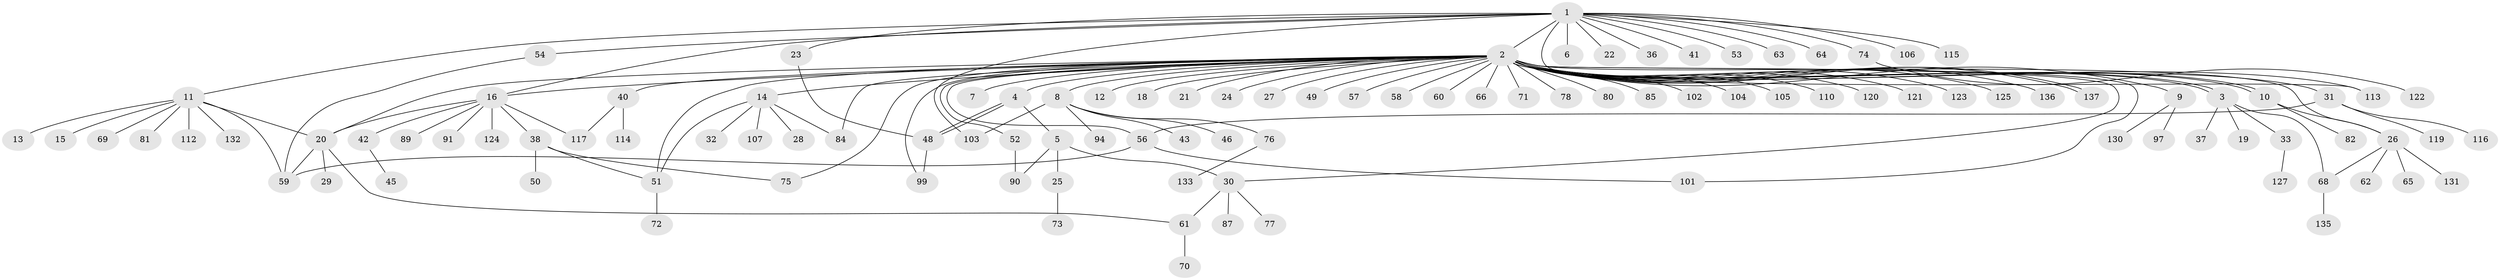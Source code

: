 // Generated by graph-tools (version 1.1) at 2025/23/03/03/25 07:23:53]
// undirected, 111 vertices, 136 edges
graph export_dot {
graph [start="1"]
  node [color=gray90,style=filled];
  1 [super="+44"];
  2 [super="+126"];
  3 [super="+100"];
  4;
  5;
  6 [super="+111"];
  7;
  8 [super="+34"];
  9 [super="+93"];
  10 [super="+79"];
  11 [super="+17"];
  12;
  13;
  14 [super="+83"];
  15 [super="+39"];
  16 [super="+55"];
  18;
  19;
  20 [super="+35"];
  21;
  22;
  23;
  24;
  25;
  26 [super="+95"];
  27;
  28;
  29 [super="+86"];
  30 [super="+47"];
  31 [super="+67"];
  32;
  33;
  36;
  37;
  38;
  40;
  41;
  42;
  43;
  45 [super="+129"];
  46;
  48 [super="+98"];
  49;
  50 [super="+109"];
  51 [super="+92"];
  52 [super="+96"];
  53;
  54;
  56;
  57;
  58;
  59;
  60;
  61;
  62;
  63;
  64;
  65;
  66;
  68;
  69;
  70;
  71;
  72;
  73 [super="+88"];
  74;
  75 [super="+108"];
  76 [super="+128"];
  77;
  78;
  80;
  81;
  82;
  84 [super="+118"];
  85;
  87;
  89;
  90;
  91;
  94;
  97;
  99;
  101;
  102;
  103;
  104;
  105;
  106;
  107;
  110;
  112;
  113;
  114;
  115;
  116;
  117;
  119;
  120;
  121;
  122;
  123;
  124;
  125;
  127;
  130;
  131 [super="+134"];
  132;
  133;
  135;
  136;
  137;
  1 -- 2 [weight=2];
  1 -- 6 [weight=2];
  1 -- 11;
  1 -- 16;
  1 -- 22;
  1 -- 23;
  1 -- 36;
  1 -- 41;
  1 -- 53;
  1 -- 54;
  1 -- 63;
  1 -- 64;
  1 -- 74;
  1 -- 103;
  1 -- 106;
  1 -- 113;
  1 -- 115;
  2 -- 3;
  2 -- 3;
  2 -- 4;
  2 -- 7;
  2 -- 8;
  2 -- 9;
  2 -- 10;
  2 -- 10;
  2 -- 12;
  2 -- 14;
  2 -- 16;
  2 -- 18;
  2 -- 20 [weight=2];
  2 -- 21;
  2 -- 24;
  2 -- 26 [weight=2];
  2 -- 27;
  2 -- 30;
  2 -- 31 [weight=2];
  2 -- 40;
  2 -- 49;
  2 -- 51;
  2 -- 52;
  2 -- 56;
  2 -- 57;
  2 -- 58;
  2 -- 60;
  2 -- 66;
  2 -- 71;
  2 -- 75;
  2 -- 78;
  2 -- 80;
  2 -- 85;
  2 -- 99;
  2 -- 101;
  2 -- 102;
  2 -- 104;
  2 -- 105;
  2 -- 110;
  2 -- 113;
  2 -- 120;
  2 -- 121;
  2 -- 123;
  2 -- 125;
  2 -- 136;
  2 -- 137;
  2 -- 137;
  2 -- 84;
  3 -- 19;
  3 -- 33;
  3 -- 37;
  3 -- 68;
  4 -- 5;
  4 -- 48;
  4 -- 48;
  5 -- 25;
  5 -- 30;
  5 -- 90;
  8 -- 43;
  8 -- 76;
  8 -- 94;
  8 -- 103;
  8 -- 46;
  9 -- 130;
  9 -- 97;
  10 -- 82;
  10 -- 26;
  11 -- 13;
  11 -- 15;
  11 -- 20;
  11 -- 59;
  11 -- 69;
  11 -- 81;
  11 -- 112;
  11 -- 132;
  14 -- 28;
  14 -- 32;
  14 -- 51;
  14 -- 84;
  14 -- 107;
  16 -- 38;
  16 -- 42;
  16 -- 89;
  16 -- 117;
  16 -- 124;
  16 -- 91;
  16 -- 20;
  20 -- 29;
  20 -- 59;
  20 -- 61;
  23 -- 48;
  25 -- 73;
  26 -- 62;
  26 -- 65;
  26 -- 68;
  26 -- 131;
  30 -- 61;
  30 -- 87;
  30 -- 77;
  31 -- 56;
  31 -- 116;
  31 -- 119;
  33 -- 127;
  38 -- 50;
  38 -- 51;
  38 -- 75;
  40 -- 114;
  40 -- 117;
  42 -- 45;
  48 -- 99;
  51 -- 72;
  52 -- 90;
  54 -- 59;
  56 -- 59;
  56 -- 101;
  61 -- 70;
  68 -- 135;
  74 -- 122;
  76 -- 133;
}
